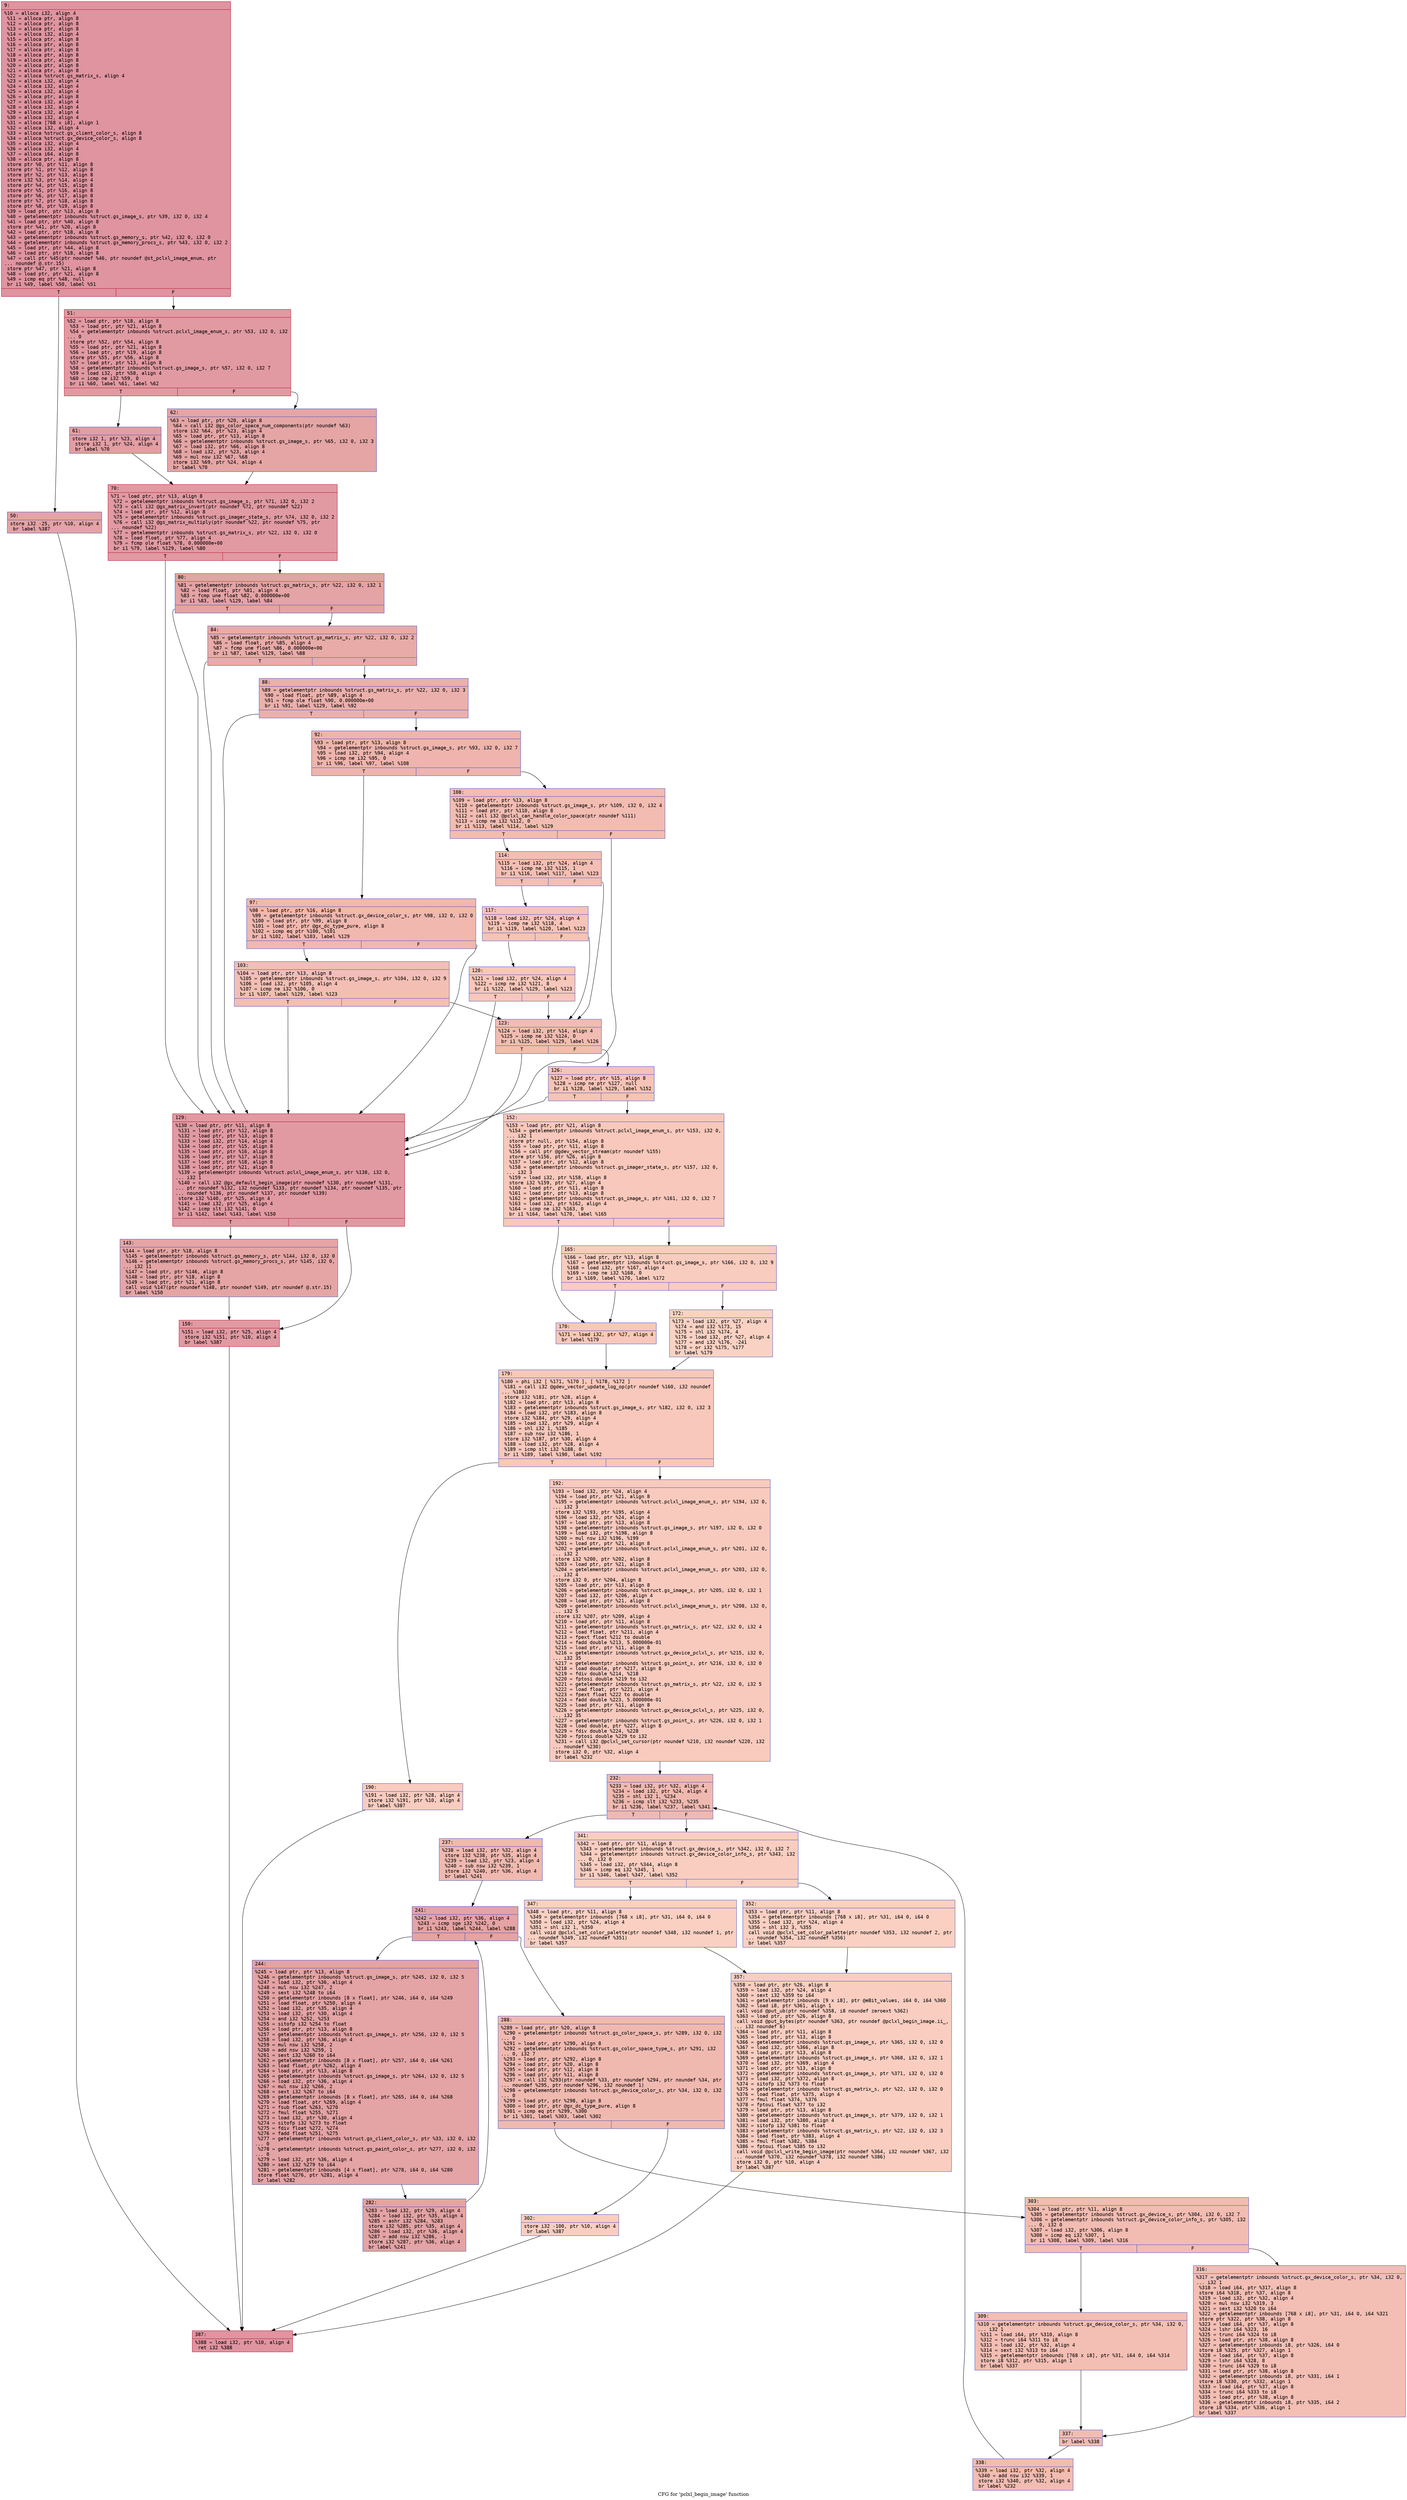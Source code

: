 digraph "CFG for 'pclxl_begin_image' function" {
	label="CFG for 'pclxl_begin_image' function";

	Node0x600003ba5860 [shape=record,color="#b70d28ff", style=filled, fillcolor="#b70d2870" fontname="Courier",label="{9:\l|  %10 = alloca i32, align 4\l  %11 = alloca ptr, align 8\l  %12 = alloca ptr, align 8\l  %13 = alloca ptr, align 8\l  %14 = alloca i32, align 4\l  %15 = alloca ptr, align 8\l  %16 = alloca ptr, align 8\l  %17 = alloca ptr, align 8\l  %18 = alloca ptr, align 8\l  %19 = alloca ptr, align 8\l  %20 = alloca ptr, align 8\l  %21 = alloca ptr, align 8\l  %22 = alloca %struct.gs_matrix_s, align 4\l  %23 = alloca i32, align 4\l  %24 = alloca i32, align 4\l  %25 = alloca i32, align 4\l  %26 = alloca ptr, align 8\l  %27 = alloca i32, align 4\l  %28 = alloca i32, align 4\l  %29 = alloca i32, align 4\l  %30 = alloca i32, align 4\l  %31 = alloca [768 x i8], align 1\l  %32 = alloca i32, align 4\l  %33 = alloca %struct.gs_client_color_s, align 8\l  %34 = alloca %struct.gx_device_color_s, align 8\l  %35 = alloca i32, align 4\l  %36 = alloca i32, align 4\l  %37 = alloca i64, align 8\l  %38 = alloca ptr, align 8\l  store ptr %0, ptr %11, align 8\l  store ptr %1, ptr %12, align 8\l  store ptr %2, ptr %13, align 8\l  store i32 %3, ptr %14, align 4\l  store ptr %4, ptr %15, align 8\l  store ptr %5, ptr %16, align 8\l  store ptr %6, ptr %17, align 8\l  store ptr %7, ptr %18, align 8\l  store ptr %8, ptr %19, align 8\l  %39 = load ptr, ptr %13, align 8\l  %40 = getelementptr inbounds %struct.gs_image_s, ptr %39, i32 0, i32 4\l  %41 = load ptr, ptr %40, align 8\l  store ptr %41, ptr %20, align 8\l  %42 = load ptr, ptr %18, align 8\l  %43 = getelementptr inbounds %struct.gs_memory_s, ptr %42, i32 0, i32 0\l  %44 = getelementptr inbounds %struct.gs_memory_procs_s, ptr %43, i32 0, i32 2\l  %45 = load ptr, ptr %44, align 8\l  %46 = load ptr, ptr %18, align 8\l  %47 = call ptr %45(ptr noundef %46, ptr noundef @st_pclxl_image_enum, ptr\l... noundef @.str.15)\l  store ptr %47, ptr %21, align 8\l  %48 = load ptr, ptr %21, align 8\l  %49 = icmp eq ptr %48, null\l  br i1 %49, label %50, label %51\l|{<s0>T|<s1>F}}"];
	Node0x600003ba5860:s0 -> Node0x600003ba58b0[tooltip="9 -> 50\nProbability 37.50%" ];
	Node0x600003ba5860:s1 -> Node0x600003ba5900[tooltip="9 -> 51\nProbability 62.50%" ];
	Node0x600003ba58b0 [shape=record,color="#3d50c3ff", style=filled, fillcolor="#c32e3170" fontname="Courier",label="{50:\l|  store i32 -25, ptr %10, align 4\l  br label %387\l}"];
	Node0x600003ba58b0 -> Node0x600003ba6620[tooltip="50 -> 387\nProbability 100.00%" ];
	Node0x600003ba5900 [shape=record,color="#b70d28ff", style=filled, fillcolor="#bb1b2c70" fontname="Courier",label="{51:\l|  %52 = load ptr, ptr %18, align 8\l  %53 = load ptr, ptr %21, align 8\l  %54 = getelementptr inbounds %struct.pclxl_image_enum_s, ptr %53, i32 0, i32\l... 0\l  store ptr %52, ptr %54, align 8\l  %55 = load ptr, ptr %21, align 8\l  %56 = load ptr, ptr %19, align 8\l  store ptr %55, ptr %56, align 8\l  %57 = load ptr, ptr %13, align 8\l  %58 = getelementptr inbounds %struct.gs_image_s, ptr %57, i32 0, i32 7\l  %59 = load i32, ptr %58, align 4\l  %60 = icmp ne i32 %59, 0\l  br i1 %60, label %61, label %62\l|{<s0>T|<s1>F}}"];
	Node0x600003ba5900:s0 -> Node0x600003ba5950[tooltip="51 -> 61\nProbability 62.50%" ];
	Node0x600003ba5900:s1 -> Node0x600003ba59a0[tooltip="51 -> 62\nProbability 37.50%" ];
	Node0x600003ba5950 [shape=record,color="#3d50c3ff", style=filled, fillcolor="#be242e70" fontname="Courier",label="{61:\l|  store i32 1, ptr %23, align 4\l  store i32 1, ptr %24, align 4\l  br label %70\l}"];
	Node0x600003ba5950 -> Node0x600003ba59f0[tooltip="61 -> 70\nProbability 100.00%" ];
	Node0x600003ba59a0 [shape=record,color="#3d50c3ff", style=filled, fillcolor="#c5333470" fontname="Courier",label="{62:\l|  %63 = load ptr, ptr %20, align 8\l  %64 = call i32 @gs_color_space_num_components(ptr noundef %63)\l  store i32 %64, ptr %23, align 4\l  %65 = load ptr, ptr %13, align 8\l  %66 = getelementptr inbounds %struct.gs_image_s, ptr %65, i32 0, i32 3\l  %67 = load i32, ptr %66, align 8\l  %68 = load i32, ptr %23, align 4\l  %69 = mul nsw i32 %67, %68\l  store i32 %69, ptr %24, align 4\l  br label %70\l}"];
	Node0x600003ba59a0 -> Node0x600003ba59f0[tooltip="62 -> 70\nProbability 100.00%" ];
	Node0x600003ba59f0 [shape=record,color="#b70d28ff", style=filled, fillcolor="#bb1b2c70" fontname="Courier",label="{70:\l|  %71 = load ptr, ptr %13, align 8\l  %72 = getelementptr inbounds %struct.gs_image_s, ptr %71, i32 0, i32 2\l  %73 = call i32 @gs_matrix_invert(ptr noundef %72, ptr noundef %22)\l  %74 = load ptr, ptr %12, align 8\l  %75 = getelementptr inbounds %struct.gs_imager_state_s, ptr %74, i32 0, i32 2\l  %76 = call i32 @gs_matrix_multiply(ptr noundef %22, ptr noundef %75, ptr\l... noundef %22)\l  %77 = getelementptr inbounds %struct.gs_matrix_s, ptr %22, i32 0, i32 0\l  %78 = load float, ptr %77, align 4\l  %79 = fcmp ole float %78, 0.000000e+00\l  br i1 %79, label %129, label %80\l|{<s0>T|<s1>F}}"];
	Node0x600003ba59f0:s0 -> Node0x600003ba5e00[tooltip="70 -> 129\nProbability 50.00%" ];
	Node0x600003ba59f0:s1 -> Node0x600003ba5a40[tooltip="70 -> 80\nProbability 50.00%" ];
	Node0x600003ba5a40 [shape=record,color="#3d50c3ff", style=filled, fillcolor="#c32e3170" fontname="Courier",label="{80:\l|  %81 = getelementptr inbounds %struct.gs_matrix_s, ptr %22, i32 0, i32 1\l  %82 = load float, ptr %81, align 4\l  %83 = fcmp une float %82, 0.000000e+00\l  br i1 %83, label %129, label %84\l|{<s0>T|<s1>F}}"];
	Node0x600003ba5a40:s0 -> Node0x600003ba5e00[tooltip="80 -> 129\nProbability 62.50%" ];
	Node0x600003ba5a40:s1 -> Node0x600003ba5a90[tooltip="80 -> 84\nProbability 37.50%" ];
	Node0x600003ba5a90 [shape=record,color="#3d50c3ff", style=filled, fillcolor="#cc403a70" fontname="Courier",label="{84:\l|  %85 = getelementptr inbounds %struct.gs_matrix_s, ptr %22, i32 0, i32 2\l  %86 = load float, ptr %85, align 4\l  %87 = fcmp une float %86, 0.000000e+00\l  br i1 %87, label %129, label %88\l|{<s0>T|<s1>F}}"];
	Node0x600003ba5a90:s0 -> Node0x600003ba5e00[tooltip="84 -> 129\nProbability 62.50%" ];
	Node0x600003ba5a90:s1 -> Node0x600003ba5ae0[tooltip="84 -> 88\nProbability 37.50%" ];
	Node0x600003ba5ae0 [shape=record,color="#3d50c3ff", style=filled, fillcolor="#d24b4070" fontname="Courier",label="{88:\l|  %89 = getelementptr inbounds %struct.gs_matrix_s, ptr %22, i32 0, i32 3\l  %90 = load float, ptr %89, align 4\l  %91 = fcmp ole float %90, 0.000000e+00\l  br i1 %91, label %129, label %92\l|{<s0>T|<s1>F}}"];
	Node0x600003ba5ae0:s0 -> Node0x600003ba5e00[tooltip="88 -> 129\nProbability 50.00%" ];
	Node0x600003ba5ae0:s1 -> Node0x600003ba5b30[tooltip="88 -> 92\nProbability 50.00%" ];
	Node0x600003ba5b30 [shape=record,color="#3d50c3ff", style=filled, fillcolor="#d8564670" fontname="Courier",label="{92:\l|  %93 = load ptr, ptr %13, align 8\l  %94 = getelementptr inbounds %struct.gs_image_s, ptr %93, i32 0, i32 7\l  %95 = load i32, ptr %94, align 4\l  %96 = icmp ne i32 %95, 0\l  br i1 %96, label %97, label %108\l|{<s0>T|<s1>F}}"];
	Node0x600003ba5b30:s0 -> Node0x600003ba5b80[tooltip="92 -> 97\nProbability 62.50%" ];
	Node0x600003ba5b30:s1 -> Node0x600003ba5c20[tooltip="92 -> 108\nProbability 37.50%" ];
	Node0x600003ba5b80 [shape=record,color="#3d50c3ff", style=filled, fillcolor="#dc5d4a70" fontname="Courier",label="{97:\l|  %98 = load ptr, ptr %16, align 8\l  %99 = getelementptr inbounds %struct.gx_device_color_s, ptr %98, i32 0, i32 0\l  %100 = load ptr, ptr %99, align 8\l  %101 = load ptr, ptr @gx_dc_type_pure, align 8\l  %102 = icmp eq ptr %100, %101\l  br i1 %102, label %103, label %129\l|{<s0>T|<s1>F}}"];
	Node0x600003ba5b80:s0 -> Node0x600003ba5bd0[tooltip="97 -> 103\nProbability 37.50%" ];
	Node0x600003ba5b80:s1 -> Node0x600003ba5e00[tooltip="97 -> 129\nProbability 62.50%" ];
	Node0x600003ba5bd0 [shape=record,color="#3d50c3ff", style=filled, fillcolor="#e36c5570" fontname="Courier",label="{103:\l|  %104 = load ptr, ptr %13, align 8\l  %105 = getelementptr inbounds %struct.gs_image_s, ptr %104, i32 0, i32 9\l  %106 = load i32, ptr %105, align 4\l  %107 = icmp ne i32 %106, 0\l  br i1 %107, label %129, label %123\l|{<s0>T|<s1>F}}"];
	Node0x600003ba5bd0:s0 -> Node0x600003ba5e00[tooltip="103 -> 129\nProbability 62.50%" ];
	Node0x600003ba5bd0:s1 -> Node0x600003ba5d60[tooltip="103 -> 123\nProbability 37.50%" ];
	Node0x600003ba5c20 [shape=record,color="#3d50c3ff", style=filled, fillcolor="#e1675170" fontname="Courier",label="{108:\l|  %109 = load ptr, ptr %13, align 8\l  %110 = getelementptr inbounds %struct.gs_image_s, ptr %109, i32 0, i32 4\l  %111 = load ptr, ptr %110, align 8\l  %112 = call i32 @pclxl_can_handle_color_space(ptr noundef %111)\l  %113 = icmp ne i32 %112, 0\l  br i1 %113, label %114, label %129\l|{<s0>T|<s1>F}}"];
	Node0x600003ba5c20:s0 -> Node0x600003ba5c70[tooltip="108 -> 114\nProbability 62.50%" ];
	Node0x600003ba5c20:s1 -> Node0x600003ba5e00[tooltip="108 -> 129\nProbability 37.50%" ];
	Node0x600003ba5c70 [shape=record,color="#3d50c3ff", style=filled, fillcolor="#e36c5570" fontname="Courier",label="{114:\l|  %115 = load i32, ptr %24, align 4\l  %116 = icmp ne i32 %115, 1\l  br i1 %116, label %117, label %123\l|{<s0>T|<s1>F}}"];
	Node0x600003ba5c70:s0 -> Node0x600003ba5cc0[tooltip="114 -> 117\nProbability 50.00%" ];
	Node0x600003ba5c70:s1 -> Node0x600003ba5d60[tooltip="114 -> 123\nProbability 50.00%" ];
	Node0x600003ba5cc0 [shape=record,color="#3d50c3ff", style=filled, fillcolor="#e8765c70" fontname="Courier",label="{117:\l|  %118 = load i32, ptr %24, align 4\l  %119 = icmp ne i32 %118, 4\l  br i1 %119, label %120, label %123\l|{<s0>T|<s1>F}}"];
	Node0x600003ba5cc0:s0 -> Node0x600003ba5d10[tooltip="117 -> 120\nProbability 50.00%" ];
	Node0x600003ba5cc0:s1 -> Node0x600003ba5d60[tooltip="117 -> 123\nProbability 50.00%" ];
	Node0x600003ba5d10 [shape=record,color="#3d50c3ff", style=filled, fillcolor="#ec7f6370" fontname="Courier",label="{120:\l|  %121 = load i32, ptr %24, align 4\l  %122 = icmp ne i32 %121, 8\l  br i1 %122, label %129, label %123\l|{<s0>T|<s1>F}}"];
	Node0x600003ba5d10:s0 -> Node0x600003ba5e00[tooltip="120 -> 129\nProbability 50.00%" ];
	Node0x600003ba5d10:s1 -> Node0x600003ba5d60[tooltip="120 -> 123\nProbability 50.00%" ];
	Node0x600003ba5d60 [shape=record,color="#3d50c3ff", style=filled, fillcolor="#e1675170" fontname="Courier",label="{123:\l|  %124 = load i32, ptr %14, align 4\l  %125 = icmp ne i32 %124, 0\l  br i1 %125, label %129, label %126\l|{<s0>T|<s1>F}}"];
	Node0x600003ba5d60:s0 -> Node0x600003ba5e00[tooltip="123 -> 129\nProbability 62.50%" ];
	Node0x600003ba5d60:s1 -> Node0x600003ba5db0[tooltip="123 -> 126\nProbability 37.50%" ];
	Node0x600003ba5db0 [shape=record,color="#3d50c3ff", style=filled, fillcolor="#e8765c70" fontname="Courier",label="{126:\l|  %127 = load ptr, ptr %15, align 8\l  %128 = icmp ne ptr %127, null\l  br i1 %128, label %129, label %152\l|{<s0>T|<s1>F}}"];
	Node0x600003ba5db0:s0 -> Node0x600003ba5e00[tooltip="126 -> 129\nProbability 62.50%" ];
	Node0x600003ba5db0:s1 -> Node0x600003ba5ef0[tooltip="126 -> 152\nProbability 37.50%" ];
	Node0x600003ba5e00 [shape=record,color="#b70d28ff", style=filled, fillcolor="#bb1b2c70" fontname="Courier",label="{129:\l|  %130 = load ptr, ptr %11, align 8\l  %131 = load ptr, ptr %12, align 8\l  %132 = load ptr, ptr %13, align 8\l  %133 = load i32, ptr %14, align 4\l  %134 = load ptr, ptr %15, align 8\l  %135 = load ptr, ptr %16, align 8\l  %136 = load ptr, ptr %17, align 8\l  %137 = load ptr, ptr %18, align 8\l  %138 = load ptr, ptr %21, align 8\l  %139 = getelementptr inbounds %struct.pclxl_image_enum_s, ptr %138, i32 0,\l... i32 1\l  %140 = call i32 @gx_default_begin_image(ptr noundef %130, ptr noundef %131,\l... ptr noundef %132, i32 noundef %133, ptr noundef %134, ptr noundef %135, ptr\l... noundef %136, ptr noundef %137, ptr noundef %139)\l  store i32 %140, ptr %25, align 4\l  %141 = load i32, ptr %25, align 4\l  %142 = icmp slt i32 %141, 0\l  br i1 %142, label %143, label %150\l|{<s0>T|<s1>F}}"];
	Node0x600003ba5e00:s0 -> Node0x600003ba5e50[tooltip="129 -> 143\nProbability 37.50%" ];
	Node0x600003ba5e00:s1 -> Node0x600003ba5ea0[tooltip="129 -> 150\nProbability 62.50%" ];
	Node0x600003ba5e50 [shape=record,color="#3d50c3ff", style=filled, fillcolor="#c5333470" fontname="Courier",label="{143:\l|  %144 = load ptr, ptr %18, align 8\l  %145 = getelementptr inbounds %struct.gs_memory_s, ptr %144, i32 0, i32 0\l  %146 = getelementptr inbounds %struct.gs_memory_procs_s, ptr %145, i32 0,\l... i32 11\l  %147 = load ptr, ptr %146, align 8\l  %148 = load ptr, ptr %18, align 8\l  %149 = load ptr, ptr %21, align 8\l  call void %147(ptr noundef %148, ptr noundef %149, ptr noundef @.str.15)\l  br label %150\l}"];
	Node0x600003ba5e50 -> Node0x600003ba5ea0[tooltip="143 -> 150\nProbability 100.00%" ];
	Node0x600003ba5ea0 [shape=record,color="#b70d28ff", style=filled, fillcolor="#bb1b2c70" fontname="Courier",label="{150:\l|  %151 = load i32, ptr %25, align 4\l  store i32 %151, ptr %10, align 4\l  br label %387\l}"];
	Node0x600003ba5ea0 -> Node0x600003ba6620[tooltip="150 -> 387\nProbability 100.00%" ];
	Node0x600003ba5ef0 [shape=record,color="#3d50c3ff", style=filled, fillcolor="#ed836670" fontname="Courier",label="{152:\l|  %153 = load ptr, ptr %21, align 8\l  %154 = getelementptr inbounds %struct.pclxl_image_enum_s, ptr %153, i32 0,\l... i32 1\l  store ptr null, ptr %154, align 8\l  %155 = load ptr, ptr %11, align 8\l  %156 = call ptr @gdev_vector_stream(ptr noundef %155)\l  store ptr %156, ptr %26, align 8\l  %157 = load ptr, ptr %12, align 8\l  %158 = getelementptr inbounds %struct.gs_imager_state_s, ptr %157, i32 0,\l... i32 3\l  %159 = load i32, ptr %158, align 8\l  store i32 %159, ptr %27, align 4\l  %160 = load ptr, ptr %11, align 8\l  %161 = load ptr, ptr %13, align 8\l  %162 = getelementptr inbounds %struct.gs_image_s, ptr %161, i32 0, i32 7\l  %163 = load i32, ptr %162, align 4\l  %164 = icmp ne i32 %163, 0\l  br i1 %164, label %170, label %165\l|{<s0>T|<s1>F}}"];
	Node0x600003ba5ef0:s0 -> Node0x600003ba5f90[tooltip="152 -> 170\nProbability 62.50%" ];
	Node0x600003ba5ef0:s1 -> Node0x600003ba5f40[tooltip="152 -> 165\nProbability 37.50%" ];
	Node0x600003ba5f40 [shape=record,color="#3d50c3ff", style=filled, fillcolor="#f08b6e70" fontname="Courier",label="{165:\l|  %166 = load ptr, ptr %13, align 8\l  %167 = getelementptr inbounds %struct.gs_image_s, ptr %166, i32 0, i32 9\l  %168 = load i32, ptr %167, align 4\l  %169 = icmp ne i32 %168, 0\l  br i1 %169, label %170, label %172\l|{<s0>T|<s1>F}}"];
	Node0x600003ba5f40:s0 -> Node0x600003ba5f90[tooltip="165 -> 170\nProbability 62.50%" ];
	Node0x600003ba5f40:s1 -> Node0x600003ba5fe0[tooltip="165 -> 172\nProbability 37.50%" ];
	Node0x600003ba5f90 [shape=record,color="#3d50c3ff", style=filled, fillcolor="#ed836670" fontname="Courier",label="{170:\l|  %171 = load i32, ptr %27, align 4\l  br label %179\l}"];
	Node0x600003ba5f90 -> Node0x600003ba6030[tooltip="170 -> 179\nProbability 100.00%" ];
	Node0x600003ba5fe0 [shape=record,color="#3d50c3ff", style=filled, fillcolor="#f4987a70" fontname="Courier",label="{172:\l|  %173 = load i32, ptr %27, align 4\l  %174 = and i32 %173, 15\l  %175 = shl i32 %174, 4\l  %176 = load i32, ptr %27, align 4\l  %177 = and i32 %176, -241\l  %178 = or i32 %175, %177\l  br label %179\l}"];
	Node0x600003ba5fe0 -> Node0x600003ba6030[tooltip="172 -> 179\nProbability 100.00%" ];
	Node0x600003ba6030 [shape=record,color="#3d50c3ff", style=filled, fillcolor="#ed836670" fontname="Courier",label="{179:\l|  %180 = phi i32 [ %171, %170 ], [ %178, %172 ]\l  %181 = call i32 @gdev_vector_update_log_op(ptr noundef %160, i32 noundef\l... %180)\l  store i32 %181, ptr %28, align 4\l  %182 = load ptr, ptr %13, align 8\l  %183 = getelementptr inbounds %struct.gs_image_s, ptr %182, i32 0, i32 3\l  %184 = load i32, ptr %183, align 8\l  store i32 %184, ptr %29, align 4\l  %185 = load i32, ptr %29, align 4\l  %186 = shl i32 1, %185\l  %187 = sub nsw i32 %186, 1\l  store i32 %187, ptr %30, align 4\l  %188 = load i32, ptr %28, align 4\l  %189 = icmp slt i32 %188, 0\l  br i1 %189, label %190, label %192\l|{<s0>T|<s1>F}}"];
	Node0x600003ba6030:s0 -> Node0x600003ba6080[tooltip="179 -> 190\nProbability 37.50%" ];
	Node0x600003ba6030:s1 -> Node0x600003ba60d0[tooltip="179 -> 192\nProbability 62.50%" ];
	Node0x600003ba6080 [shape=record,color="#3d50c3ff", style=filled, fillcolor="#f08b6e70" fontname="Courier",label="{190:\l|  %191 = load i32, ptr %28, align 4\l  store i32 %191, ptr %10, align 4\l  br label %387\l}"];
	Node0x600003ba6080 -> Node0x600003ba6620[tooltip="190 -> 387\nProbability 100.00%" ];
	Node0x600003ba60d0 [shape=record,color="#3d50c3ff", style=filled, fillcolor="#ef886b70" fontname="Courier",label="{192:\l|  %193 = load i32, ptr %24, align 4\l  %194 = load ptr, ptr %21, align 8\l  %195 = getelementptr inbounds %struct.pclxl_image_enum_s, ptr %194, i32 0,\l... i32 3\l  store i32 %193, ptr %195, align 4\l  %196 = load i32, ptr %24, align 4\l  %197 = load ptr, ptr %13, align 8\l  %198 = getelementptr inbounds %struct.gs_image_s, ptr %197, i32 0, i32 0\l  %199 = load i32, ptr %198, align 8\l  %200 = mul nsw i32 %196, %199\l  %201 = load ptr, ptr %21, align 8\l  %202 = getelementptr inbounds %struct.pclxl_image_enum_s, ptr %201, i32 0,\l... i32 2\l  store i32 %200, ptr %202, align 8\l  %203 = load ptr, ptr %21, align 8\l  %204 = getelementptr inbounds %struct.pclxl_image_enum_s, ptr %203, i32 0,\l... i32 4\l  store i32 0, ptr %204, align 8\l  %205 = load ptr, ptr %13, align 8\l  %206 = getelementptr inbounds %struct.gs_image_s, ptr %205, i32 0, i32 1\l  %207 = load i32, ptr %206, align 4\l  %208 = load ptr, ptr %21, align 8\l  %209 = getelementptr inbounds %struct.pclxl_image_enum_s, ptr %208, i32 0,\l... i32 5\l  store i32 %207, ptr %209, align 4\l  %210 = load ptr, ptr %11, align 8\l  %211 = getelementptr inbounds %struct.gs_matrix_s, ptr %22, i32 0, i32 4\l  %212 = load float, ptr %211, align 4\l  %213 = fpext float %212 to double\l  %214 = fadd double %213, 5.000000e-01\l  %215 = load ptr, ptr %11, align 8\l  %216 = getelementptr inbounds %struct.gx_device_pclxl_s, ptr %215, i32 0,\l... i32 35\l  %217 = getelementptr inbounds %struct.gs_point_s, ptr %216, i32 0, i32 0\l  %218 = load double, ptr %217, align 8\l  %219 = fdiv double %214, %218\l  %220 = fptosi double %219 to i32\l  %221 = getelementptr inbounds %struct.gs_matrix_s, ptr %22, i32 0, i32 5\l  %222 = load float, ptr %221, align 4\l  %223 = fpext float %222 to double\l  %224 = fadd double %223, 5.000000e-01\l  %225 = load ptr, ptr %11, align 8\l  %226 = getelementptr inbounds %struct.gx_device_pclxl_s, ptr %225, i32 0,\l... i32 35\l  %227 = getelementptr inbounds %struct.gs_point_s, ptr %226, i32 0, i32 1\l  %228 = load double, ptr %227, align 8\l  %229 = fdiv double %224, %228\l  %230 = fptosi double %229 to i32\l  %231 = call i32 @pclxl_set_cursor(ptr noundef %210, i32 noundef %220, i32\l... noundef %230)\l  store i32 0, ptr %32, align 4\l  br label %232\l}"];
	Node0x600003ba60d0 -> Node0x600003ba6120[tooltip="192 -> 232\nProbability 100.00%" ];
	Node0x600003ba6120 [shape=record,color="#3d50c3ff", style=filled, fillcolor="#de614d70" fontname="Courier",label="{232:\l|  %233 = load i32, ptr %32, align 4\l  %234 = load i32, ptr %24, align 4\l  %235 = shl i32 1, %234\l  %236 = icmp slt i32 %233, %235\l  br i1 %236, label %237, label %341\l|{<s0>T|<s1>F}}"];
	Node0x600003ba6120:s0 -> Node0x600003ba6170[tooltip="232 -> 237\nProbability 96.88%" ];
	Node0x600003ba6120:s1 -> Node0x600003ba64e0[tooltip="232 -> 341\nProbability 3.12%" ];
	Node0x600003ba6170 [shape=record,color="#3d50c3ff", style=filled, fillcolor="#de614d70" fontname="Courier",label="{237:\l|  %238 = load i32, ptr %32, align 4\l  store i32 %238, ptr %35, align 4\l  %239 = load i32, ptr %23, align 4\l  %240 = sub nsw i32 %239, 1\l  store i32 %240, ptr %36, align 4\l  br label %241\l}"];
	Node0x600003ba6170 -> Node0x600003ba61c0[tooltip="237 -> 241\nProbability 100.00%" ];
	Node0x600003ba61c0 [shape=record,color="#3d50c3ff", style=filled, fillcolor="#c32e3170" fontname="Courier",label="{241:\l|  %242 = load i32, ptr %36, align 4\l  %243 = icmp sge i32 %242, 0\l  br i1 %243, label %244, label %288\l|{<s0>T|<s1>F}}"];
	Node0x600003ba61c0:s0 -> Node0x600003ba6210[tooltip="241 -> 244\nProbability 96.88%" ];
	Node0x600003ba61c0:s1 -> Node0x600003ba62b0[tooltip="241 -> 288\nProbability 3.12%" ];
	Node0x600003ba6210 [shape=record,color="#3d50c3ff", style=filled, fillcolor="#c32e3170" fontname="Courier",label="{244:\l|  %245 = load ptr, ptr %13, align 8\l  %246 = getelementptr inbounds %struct.gs_image_s, ptr %245, i32 0, i32 5\l  %247 = load i32, ptr %36, align 4\l  %248 = mul nsw i32 %247, 2\l  %249 = sext i32 %248 to i64\l  %250 = getelementptr inbounds [8 x float], ptr %246, i64 0, i64 %249\l  %251 = load float, ptr %250, align 4\l  %252 = load i32, ptr %35, align 4\l  %253 = load i32, ptr %30, align 4\l  %254 = and i32 %252, %253\l  %255 = sitofp i32 %254 to float\l  %256 = load ptr, ptr %13, align 8\l  %257 = getelementptr inbounds %struct.gs_image_s, ptr %256, i32 0, i32 5\l  %258 = load i32, ptr %36, align 4\l  %259 = mul nsw i32 %258, 2\l  %260 = add nsw i32 %259, 1\l  %261 = sext i32 %260 to i64\l  %262 = getelementptr inbounds [8 x float], ptr %257, i64 0, i64 %261\l  %263 = load float, ptr %262, align 4\l  %264 = load ptr, ptr %13, align 8\l  %265 = getelementptr inbounds %struct.gs_image_s, ptr %264, i32 0, i32 5\l  %266 = load i32, ptr %36, align 4\l  %267 = mul nsw i32 %266, 2\l  %268 = sext i32 %267 to i64\l  %269 = getelementptr inbounds [8 x float], ptr %265, i64 0, i64 %268\l  %270 = load float, ptr %269, align 4\l  %271 = fsub float %263, %270\l  %272 = fmul float %255, %271\l  %273 = load i32, ptr %30, align 4\l  %274 = sitofp i32 %273 to float\l  %275 = fdiv float %272, %274\l  %276 = fadd float %251, %275\l  %277 = getelementptr inbounds %struct.gs_client_color_s, ptr %33, i32 0, i32\l... 0\l  %278 = getelementptr inbounds %struct.gs_paint_color_s, ptr %277, i32 0, i32\l... 0\l  %279 = load i32, ptr %36, align 4\l  %280 = sext i32 %279 to i64\l  %281 = getelementptr inbounds [4 x float], ptr %278, i64 0, i64 %280\l  store float %276, ptr %281, align 4\l  br label %282\l}"];
	Node0x600003ba6210 -> Node0x600003ba6260[tooltip="244 -> 282\nProbability 100.00%" ];
	Node0x600003ba6260 [shape=record,color="#3d50c3ff", style=filled, fillcolor="#c32e3170" fontname="Courier",label="{282:\l|  %283 = load i32, ptr %29, align 4\l  %284 = load i32, ptr %35, align 4\l  %285 = ashr i32 %284, %283\l  store i32 %285, ptr %35, align 4\l  %286 = load i32, ptr %36, align 4\l  %287 = add nsw i32 %286, -1\l  store i32 %287, ptr %36, align 4\l  br label %241\l}"];
	Node0x600003ba6260 -> Node0x600003ba61c0[tooltip="282 -> 241\nProbability 100.00%" ];
	Node0x600003ba62b0 [shape=record,color="#3d50c3ff", style=filled, fillcolor="#de614d70" fontname="Courier",label="{288:\l|  %289 = load ptr, ptr %20, align 8\l  %290 = getelementptr inbounds %struct.gs_color_space_s, ptr %289, i32 0, i32\l... 0\l  %291 = load ptr, ptr %290, align 8\l  %292 = getelementptr inbounds %struct.gs_color_space_type_s, ptr %291, i32\l... 0, i32 7\l  %293 = load ptr, ptr %292, align 8\l  %294 = load ptr, ptr %20, align 8\l  %295 = load ptr, ptr %12, align 8\l  %296 = load ptr, ptr %11, align 8\l  %297 = call i32 %293(ptr noundef %33, ptr noundef %294, ptr noundef %34, ptr\l... noundef %295, ptr noundef %296, i32 noundef 1)\l  %298 = getelementptr inbounds %struct.gx_device_color_s, ptr %34, i32 0, i32\l... 0\l  %299 = load ptr, ptr %298, align 8\l  %300 = load ptr, ptr @gx_dc_type_pure, align 8\l  %301 = icmp eq ptr %299, %300\l  br i1 %301, label %303, label %302\l|{<s0>T|<s1>F}}"];
	Node0x600003ba62b0:s0 -> Node0x600003ba6350[tooltip="288 -> 303\nProbability 96.88%" ];
	Node0x600003ba62b0:s1 -> Node0x600003ba6300[tooltip="288 -> 302\nProbability 3.12%" ];
	Node0x600003ba6300 [shape=record,color="#3d50c3ff", style=filled, fillcolor="#f2907270" fontname="Courier",label="{302:\l|  store i32 -100, ptr %10, align 4\l  br label %387\l}"];
	Node0x600003ba6300 -> Node0x600003ba6620[tooltip="302 -> 387\nProbability 100.00%" ];
	Node0x600003ba6350 [shape=record,color="#3d50c3ff", style=filled, fillcolor="#e1675170" fontname="Courier",label="{303:\l|  %304 = load ptr, ptr %11, align 8\l  %305 = getelementptr inbounds %struct.gx_device_s, ptr %304, i32 0, i32 7\l  %306 = getelementptr inbounds %struct.gx_device_color_info_s, ptr %305, i32\l... 0, i32 0\l  %307 = load i32, ptr %306, align 8\l  %308 = icmp eq i32 %307, 1\l  br i1 %308, label %309, label %316\l|{<s0>T|<s1>F}}"];
	Node0x600003ba6350:s0 -> Node0x600003ba63a0[tooltip="303 -> 309\nProbability 50.00%" ];
	Node0x600003ba6350:s1 -> Node0x600003ba63f0[tooltip="303 -> 316\nProbability 50.00%" ];
	Node0x600003ba63a0 [shape=record,color="#3d50c3ff", style=filled, fillcolor="#e36c5570" fontname="Courier",label="{309:\l|  %310 = getelementptr inbounds %struct.gx_device_color_s, ptr %34, i32 0,\l... i32 1\l  %311 = load i64, ptr %310, align 8\l  %312 = trunc i64 %311 to i8\l  %313 = load i32, ptr %32, align 4\l  %314 = sext i32 %313 to i64\l  %315 = getelementptr inbounds [768 x i8], ptr %31, i64 0, i64 %314\l  store i8 %312, ptr %315, align 1\l  br label %337\l}"];
	Node0x600003ba63a0 -> Node0x600003ba6440[tooltip="309 -> 337\nProbability 100.00%" ];
	Node0x600003ba63f0 [shape=record,color="#3d50c3ff", style=filled, fillcolor="#e36c5570" fontname="Courier",label="{316:\l|  %317 = getelementptr inbounds %struct.gx_device_color_s, ptr %34, i32 0,\l... i32 1\l  %318 = load i64, ptr %317, align 8\l  store i64 %318, ptr %37, align 8\l  %319 = load i32, ptr %32, align 4\l  %320 = mul nsw i32 %319, 3\l  %321 = sext i32 %320 to i64\l  %322 = getelementptr inbounds [768 x i8], ptr %31, i64 0, i64 %321\l  store ptr %322, ptr %38, align 8\l  %323 = load i64, ptr %37, align 8\l  %324 = lshr i64 %323, 16\l  %325 = trunc i64 %324 to i8\l  %326 = load ptr, ptr %38, align 8\l  %327 = getelementptr inbounds i8, ptr %326, i64 0\l  store i8 %325, ptr %327, align 1\l  %328 = load i64, ptr %37, align 8\l  %329 = lshr i64 %328, 8\l  %330 = trunc i64 %329 to i8\l  %331 = load ptr, ptr %38, align 8\l  %332 = getelementptr inbounds i8, ptr %331, i64 1\l  store i8 %330, ptr %332, align 1\l  %333 = load i64, ptr %37, align 8\l  %334 = trunc i64 %333 to i8\l  %335 = load ptr, ptr %38, align 8\l  %336 = getelementptr inbounds i8, ptr %335, i64 2\l  store i8 %334, ptr %336, align 1\l  br label %337\l}"];
	Node0x600003ba63f0 -> Node0x600003ba6440[tooltip="316 -> 337\nProbability 100.00%" ];
	Node0x600003ba6440 [shape=record,color="#3d50c3ff", style=filled, fillcolor="#e1675170" fontname="Courier",label="{337:\l|  br label %338\l}"];
	Node0x600003ba6440 -> Node0x600003ba6490[tooltip="337 -> 338\nProbability 100.00%" ];
	Node0x600003ba6490 [shape=record,color="#3d50c3ff", style=filled, fillcolor="#e1675170" fontname="Courier",label="{338:\l|  %339 = load i32, ptr %32, align 4\l  %340 = add nsw i32 %339, 1\l  store i32 %340, ptr %32, align 4\l  br label %232\l}"];
	Node0x600003ba6490 -> Node0x600003ba6120[tooltip="338 -> 232\nProbability 100.00%" ];
	Node0x600003ba64e0 [shape=record,color="#3d50c3ff", style=filled, fillcolor="#f2907270" fontname="Courier",label="{341:\l|  %342 = load ptr, ptr %11, align 8\l  %343 = getelementptr inbounds %struct.gx_device_s, ptr %342, i32 0, i32 7\l  %344 = getelementptr inbounds %struct.gx_device_color_info_s, ptr %343, i32\l... 0, i32 0\l  %345 = load i32, ptr %344, align 8\l  %346 = icmp eq i32 %345, 1\l  br i1 %346, label %347, label %352\l|{<s0>T|<s1>F}}"];
	Node0x600003ba64e0:s0 -> Node0x600003ba6530[tooltip="341 -> 347\nProbability 50.00%" ];
	Node0x600003ba64e0:s1 -> Node0x600003ba6580[tooltip="341 -> 352\nProbability 50.00%" ];
	Node0x600003ba6530 [shape=record,color="#3d50c3ff", style=filled, fillcolor="#f3947570" fontname="Courier",label="{347:\l|  %348 = load ptr, ptr %11, align 8\l  %349 = getelementptr inbounds [768 x i8], ptr %31, i64 0, i64 0\l  %350 = load i32, ptr %24, align 4\l  %351 = shl i32 1, %350\l  call void @pclxl_set_color_palette(ptr noundef %348, i32 noundef 1, ptr\l... noundef %349, i32 noundef %351)\l  br label %357\l}"];
	Node0x600003ba6530 -> Node0x600003ba65d0[tooltip="347 -> 357\nProbability 100.00%" ];
	Node0x600003ba6580 [shape=record,color="#3d50c3ff", style=filled, fillcolor="#f3947570" fontname="Courier",label="{352:\l|  %353 = load ptr, ptr %11, align 8\l  %354 = getelementptr inbounds [768 x i8], ptr %31, i64 0, i64 0\l  %355 = load i32, ptr %24, align 4\l  %356 = shl i32 3, %355\l  call void @pclxl_set_color_palette(ptr noundef %353, i32 noundef 2, ptr\l... noundef %354, i32 noundef %356)\l  br label %357\l}"];
	Node0x600003ba6580 -> Node0x600003ba65d0[tooltip="352 -> 357\nProbability 100.00%" ];
	Node0x600003ba65d0 [shape=record,color="#3d50c3ff", style=filled, fillcolor="#f2907270" fontname="Courier",label="{357:\l|  %358 = load ptr, ptr %26, align 8\l  %359 = load i32, ptr %24, align 4\l  %360 = sext i32 %359 to i64\l  %361 = getelementptr inbounds [9 x i8], ptr @eBit_values, i64 0, i64 %360\l  %362 = load i8, ptr %361, align 1\l  call void @put_ub(ptr noundef %358, i8 noundef zeroext %362)\l  %363 = load ptr, ptr %26, align 8\l  call void @put_bytes(ptr noundef %363, ptr noundef @pclxl_begin_image.ii_,\l... i32 noundef 6)\l  %364 = load ptr, ptr %11, align 8\l  %365 = load ptr, ptr %13, align 8\l  %366 = getelementptr inbounds %struct.gs_image_s, ptr %365, i32 0, i32 0\l  %367 = load i32, ptr %366, align 8\l  %368 = load ptr, ptr %13, align 8\l  %369 = getelementptr inbounds %struct.gs_image_s, ptr %368, i32 0, i32 1\l  %370 = load i32, ptr %369, align 4\l  %371 = load ptr, ptr %13, align 8\l  %372 = getelementptr inbounds %struct.gs_image_s, ptr %371, i32 0, i32 0\l  %373 = load i32, ptr %372, align 8\l  %374 = sitofp i32 %373 to float\l  %375 = getelementptr inbounds %struct.gs_matrix_s, ptr %22, i32 0, i32 0\l  %376 = load float, ptr %375, align 4\l  %377 = fmul float %374, %376\l  %378 = fptoui float %377 to i32\l  %379 = load ptr, ptr %13, align 8\l  %380 = getelementptr inbounds %struct.gs_image_s, ptr %379, i32 0, i32 1\l  %381 = load i32, ptr %380, align 4\l  %382 = sitofp i32 %381 to float\l  %383 = getelementptr inbounds %struct.gs_matrix_s, ptr %22, i32 0, i32 3\l  %384 = load float, ptr %383, align 4\l  %385 = fmul float %382, %384\l  %386 = fptoui float %385 to i32\l  call void @pclxl_write_begin_image(ptr noundef %364, i32 noundef %367, i32\l... noundef %370, i32 noundef %378, i32 noundef %386)\l  store i32 0, ptr %10, align 4\l  br label %387\l}"];
	Node0x600003ba65d0 -> Node0x600003ba6620[tooltip="357 -> 387\nProbability 100.00%" ];
	Node0x600003ba6620 [shape=record,color="#b70d28ff", style=filled, fillcolor="#b70d2870" fontname="Courier",label="{387:\l|  %388 = load i32, ptr %10, align 4\l  ret i32 %388\l}"];
}

